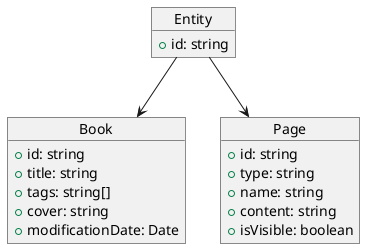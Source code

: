 @startuml

object Entity {
	+id: string
}

object Book{
    +id: string
    +title: string
    +tags: string[]
    +cover: string
    +modificationDate: Date
}

object Page{
    +id: string
    +type: string
    +name: string
    +content: string
    +isVisible: boolean
}

Entity --> Book
Entity --> Page
@enduml